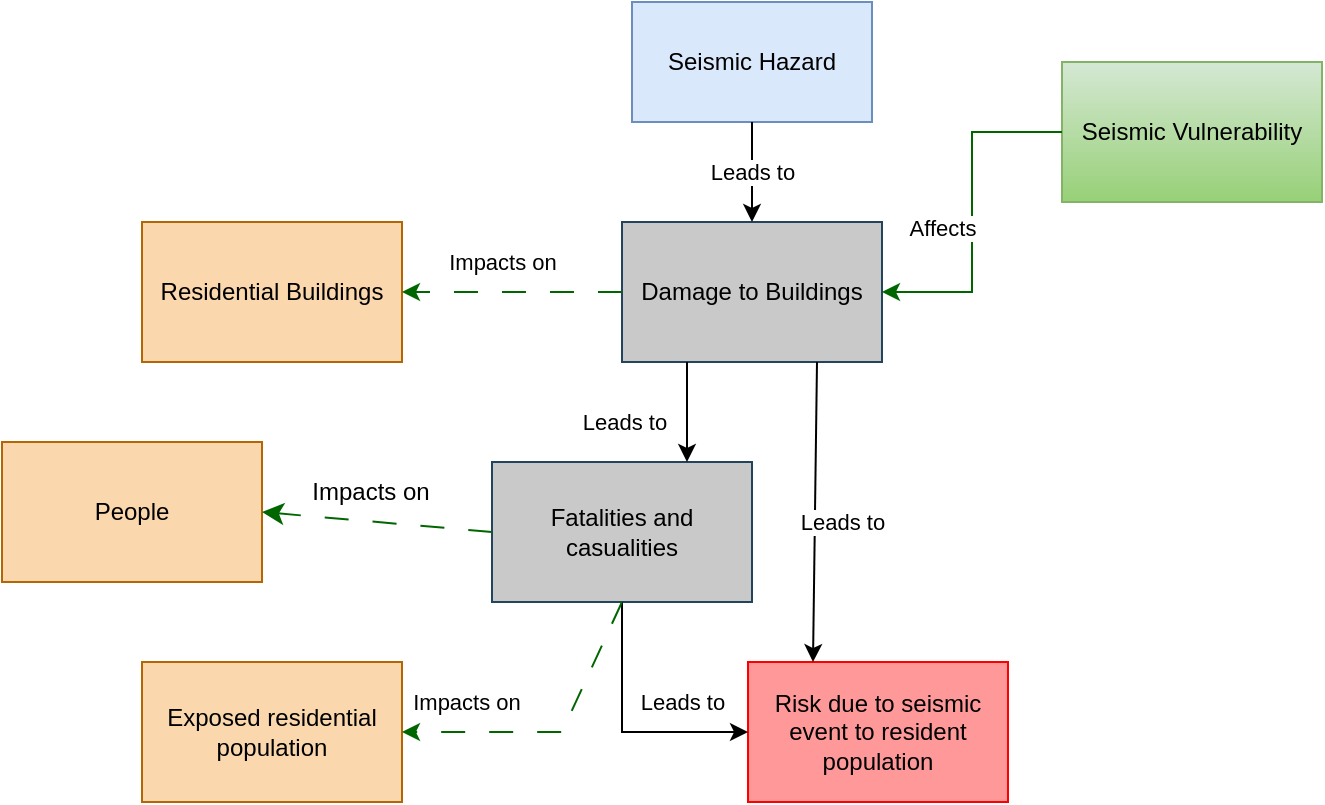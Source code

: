 <mxfile version="26.0.5">
  <diagram name="Pagina-1" id="luuT_doJFNInnU2bNvtK">
    <mxGraphModel dx="1915" dy="438" grid="1" gridSize="10" guides="1" tooltips="1" connect="1" arrows="1" fold="1" page="1" pageScale="1" pageWidth="827" pageHeight="1169" math="0" shadow="0">
      <root>
        <mxCell id="0" />
        <mxCell id="1" parent="0" />
        <object label="Seismic Hazard" Description="Normalized value of PGA for a return period 475 years taking into account soil amplification" Type="Hazard" Layer="PGA_N" File="CensusTracts_example.rar&#xa;Stili.rar" id="grJC6aLjGhw1UiAiB7bE-1">
          <mxCell style="rounded=0;whiteSpace=wrap;html=1;strokeWidth=1;fillColor=#dae8fc;strokeColor=#6c8ebf;" parent="1" vertex="1">
            <mxGeometry x="125" y="170" width="120" height="60" as="geometry" />
          </mxCell>
        </object>
        <object label="Damage to Buildings" Description="Physical damages to residential buildings resulting from the direct seismic action" Type="Impact" Layer="" File="" id="grJC6aLjGhw1UiAiB7bE-2">
          <mxCell style="rounded=0;whiteSpace=wrap;html=1;strokeWidth=1;fillColor=#C9C9C9;strokeColor=#23445d;" parent="1" vertex="1">
            <mxGeometry x="120" y="280" width="130" height="70" as="geometry" />
          </mxCell>
        </object>
        <object label="Residential Buildings" Description="Number of residential buildings (normalized)" Type="Exposure" Layer="EDIFICI_N" File="CensusTracts_example.rar&#xa;Stili.rar" id="grJC6aLjGhw1UiAiB7bE-3">
          <mxCell style="rounded=0;whiteSpace=wrap;html=1;strokeWidth=1;fillColor=#fad7ac;strokeColor=#b46504;" parent="1" vertex="1">
            <mxGeometry x="-120" y="280" width="130" height="70" as="geometry" />
          </mxCell>
        </object>
        <object label="Seismic Vulnerability" Description="Normalized vulnerability index according to RISK-UE methodology" Type="Vulnerability" Layer="VI_N" File="CensusTracts_example.rar&#xa;Stili.rar" id="grJC6aLjGhw1UiAiB7bE-4">
          <mxCell style="rounded=0;whiteSpace=wrap;html=1;strokeWidth=1;fillColor=#d5e8d4;strokeColor=#82b366;gradientColor=#97d077;" parent="1" vertex="1">
            <mxGeometry x="340" y="200" width="130" height="70" as="geometry" />
          </mxCell>
        </object>
        <object label="Fatalities and casualities" Description="Number of fatalities and casualties possibly resulting from the physical damages to residential buildings" Type="Impact" Layer="" File="" id="grJC6aLjGhw1UiAiB7bE-5">
          <mxCell style="rounded=0;whiteSpace=wrap;html=1;strokeWidth=1;fillColor=#C9C9C9;strokeColor=#23445d;" parent="1" vertex="1">
            <mxGeometry x="55" y="400" width="130" height="70" as="geometry" />
          </mxCell>
        </object>
        <object label="Risk due to seismic event to resident population" Description="Seismic Risk Index described by a composite indicator accounting for potential impact on residential population and buildings. The proxy composite indicator does not consider the expected impacts but rather their driving factors in terms of hazard, exposure and vulnerability" Type="Risk" Layer="RI_PRODOTT" File="CensusTracts_example.rar&#xa;Stili.rar" id="grJC6aLjGhw1UiAiB7bE-6">
          <mxCell style="rounded=0;whiteSpace=wrap;html=1;strokeWidth=1;fillColor=#FF9999;strokeColor=#FF0000;" parent="1" vertex="1">
            <mxGeometry x="183" y="500" width="130" height="70" as="geometry" />
          </mxCell>
        </object>
        <object label="Exposed residential population" Description="Number of residents (normalized)" Type="Exposure" Layer="Pop_N" File="CensusTracts_example.rar&#xa;Stili.rar" id="grJC6aLjGhw1UiAiB7bE-7">
          <mxCell style="rounded=0;whiteSpace=wrap;html=1;strokeWidth=1;fillColor=#fad7ac;strokeColor=#b46504;" parent="1" vertex="1">
            <mxGeometry x="-120" y="500" width="130" height="70" as="geometry" />
          </mxCell>
        </object>
        <mxCell id="grJC6aLjGhw1UiAiB7bE-8" value="Leads to" style="endArrow=classic;html=1;rounded=0;exitX=0.5;exitY=1;exitDx=0;exitDy=0;entryX=0.5;entryY=0;entryDx=0;entryDy=0;" parent="1" source="grJC6aLjGhw1UiAiB7bE-1" target="grJC6aLjGhw1UiAiB7bE-2" edge="1">
          <mxGeometry width="50" height="50" relative="1" as="geometry">
            <mxPoint x="180" y="380" as="sourcePoint" />
            <mxPoint x="230" y="330" as="targetPoint" />
            <mxPoint as="offset" />
          </mxGeometry>
        </mxCell>
        <mxCell id="grJC6aLjGhw1UiAiB7bE-11" value="Leads to" style="endArrow=classic;html=1;rounded=0;exitX=0.5;exitY=1;exitDx=0;exitDy=0;entryX=0;entryY=0.5;entryDx=0;entryDy=0;" parent="1" source="grJC6aLjGhw1UiAiB7bE-5" target="grJC6aLjGhw1UiAiB7bE-6" edge="1">
          <mxGeometry x="0.484" y="15" width="50" height="50" relative="1" as="geometry">
            <mxPoint x="195" y="240" as="sourcePoint" />
            <mxPoint x="195" y="290" as="targetPoint" />
            <Array as="points">
              <mxPoint x="120" y="535" />
            </Array>
            <mxPoint as="offset" />
          </mxGeometry>
        </mxCell>
        <mxCell id="grJC6aLjGhw1UiAiB7bE-12" value="Leads to" style="endArrow=classic;html=1;rounded=0;exitX=0.25;exitY=1;exitDx=0;exitDy=0;entryX=0.75;entryY=0;entryDx=0;entryDy=0;" parent="1" source="grJC6aLjGhw1UiAiB7bE-2" target="grJC6aLjGhw1UiAiB7bE-5" edge="1">
          <mxGeometry x="0.2" y="-32" width="50" height="50" relative="1" as="geometry">
            <mxPoint x="135" y="480" as="sourcePoint" />
            <mxPoint x="180" y="545" as="targetPoint" />
            <mxPoint as="offset" />
          </mxGeometry>
        </mxCell>
        <mxCell id="grJC6aLjGhw1UiAiB7bE-13" value="Affects" style="endArrow=classic;html=1;rounded=0;exitX=0;exitY=0.5;exitDx=0;exitDy=0;entryX=1;entryY=0.5;entryDx=0;entryDy=0;strokeColor=#006600;edgeStyle=elbowEdgeStyle;" parent="1" source="grJC6aLjGhw1UiAiB7bE-4" target="grJC6aLjGhw1UiAiB7bE-2" edge="1">
          <mxGeometry x="0.091" y="-15" width="50" height="50" relative="1" as="geometry">
            <mxPoint x="195" y="240" as="sourcePoint" />
            <mxPoint x="195" y="290" as="targetPoint" />
            <mxPoint as="offset" />
          </mxGeometry>
        </mxCell>
        <mxCell id="grJC6aLjGhw1UiAiB7bE-14" value="Impacts on" style="endArrow=classic;html=1;rounded=0;exitX=0;exitY=0.5;exitDx=0;exitDy=0;entryX=1;entryY=0.5;entryDx=0;entryDy=0;strokeColor=#006600;dashed=1;dashPattern=12 12;" parent="1" source="grJC6aLjGhw1UiAiB7bE-2" target="grJC6aLjGhw1UiAiB7bE-3" edge="1">
          <mxGeometry x="0.091" y="-15" width="50" height="50" relative="1" as="geometry">
            <mxPoint x="370" y="325" as="sourcePoint" />
            <mxPoint x="260" y="325" as="targetPoint" />
            <mxPoint as="offset" />
          </mxGeometry>
        </mxCell>
        <mxCell id="grJC6aLjGhw1UiAiB7bE-15" value="Impacts on" style="endArrow=classic;html=1;rounded=0;exitX=0.5;exitY=1;exitDx=0;exitDy=0;entryX=1;entryY=0.5;entryDx=0;entryDy=0;strokeColor=#006600;dashed=1;dashPattern=12 12;" parent="1" source="grJC6aLjGhw1UiAiB7bE-5" target="grJC6aLjGhw1UiAiB7bE-7" edge="1">
          <mxGeometry x="0.577" y="-15" width="50" height="50" relative="1" as="geometry">
            <mxPoint x="130" y="325" as="sourcePoint" />
            <mxPoint x="20" y="325" as="targetPoint" />
            <mxPoint as="offset" />
            <Array as="points">
              <mxPoint x="90" y="535" />
            </Array>
          </mxGeometry>
        </mxCell>
        <mxCell id="grJC6aLjGhw1UiAiB7bE-16" value="Leads to" style="endArrow=classic;html=1;rounded=0;exitX=0.75;exitY=1;exitDx=0;exitDy=0;entryX=0.25;entryY=0;entryDx=0;entryDy=0;" parent="1" source="grJC6aLjGhw1UiAiB7bE-2" target="grJC6aLjGhw1UiAiB7bE-6" edge="1">
          <mxGeometry x="0.064" y="14" width="50" height="50" relative="1" as="geometry">
            <mxPoint x="130" y="480" as="sourcePoint" />
            <mxPoint x="180" y="545" as="targetPoint" />
            <mxPoint as="offset" />
          </mxGeometry>
        </mxCell>
        <object label="People" Description="Number of residential buildings (normalized)" Type="Exposure" Layer="EDIFICI_N" File="CensusTracts_example.rar&#xa;Stili.rar" id="9sxhtTgN9ezBenP4kRSc-6">
          <mxCell style="rounded=0;whiteSpace=wrap;html=1;strokeWidth=1;fillColor=#fad7ac;strokeColor=#b46504;" vertex="1" parent="1">
            <mxGeometry x="-190" y="390" width="130" height="70" as="geometry" />
          </mxCell>
        </object>
        <mxCell id="9sxhtTgN9ezBenP4kRSc-7" value="Impacts on" style="endArrow=classic;html=1;rounded=0;exitX=0;exitY=0.5;exitDx=0;exitDy=0;entryX=1;entryY=0.5;entryDx=0;entryDy=0;strokeColor=#006600;dashed=1;dashPattern=12 12;fontSize=12;startSize=8;endSize=8;curved=1;" edge="1" parent="1" source="grJC6aLjGhw1UiAiB7bE-5" target="9sxhtTgN9ezBenP4kRSc-6">
          <mxGeometry x="0.091" y="-15" width="50" height="50" relative="1" as="geometry">
            <mxPoint x="260" y="370.0" as="sourcePoint" />
            <mxPoint x="150" y="370.0" as="targetPoint" />
            <mxPoint as="offset" />
          </mxGeometry>
        </mxCell>
      </root>
    </mxGraphModel>
  </diagram>
</mxfile>
